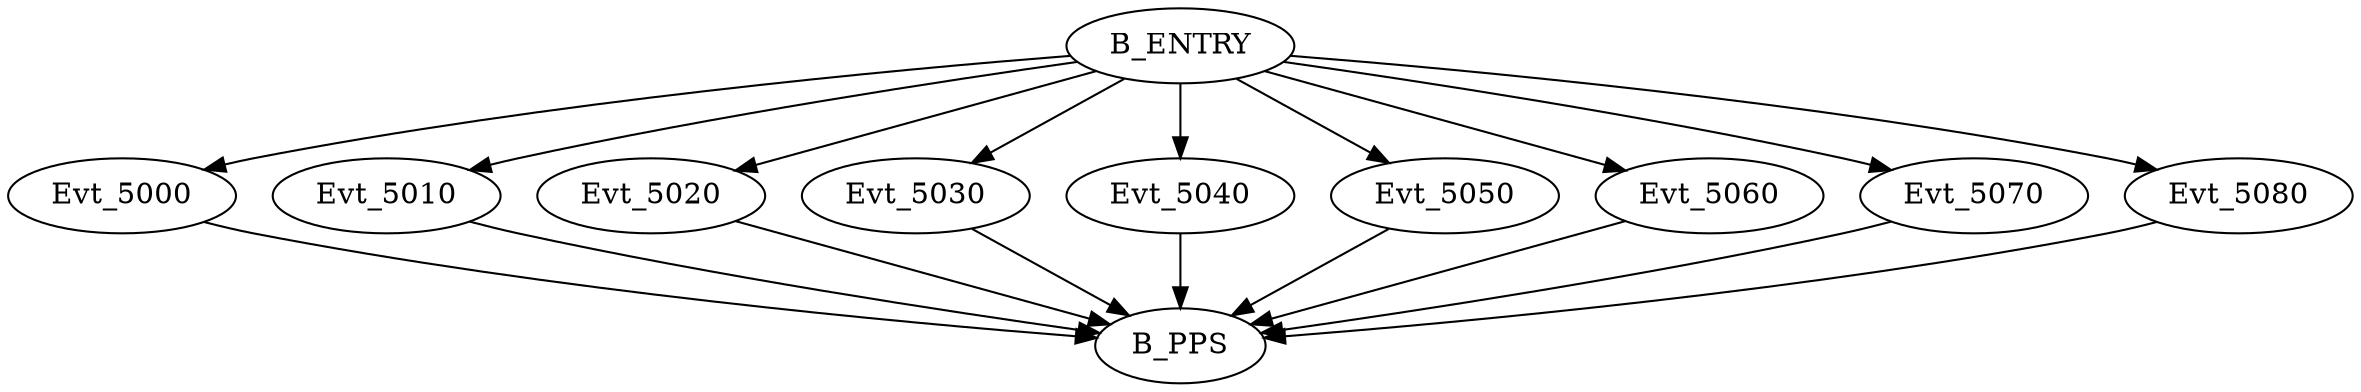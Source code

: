 digraph g {
name="multi_add";

graph []
edge  [type="defdst"];
node  [cpu="0", pattern="PPS"];

Evt_5000     [type="tmsg", toffs=0, fid=1, par="0x13"];
Evt_5010     [type="tmsg", toffs=0, fid=1, par="0x13"];
Evt_5020     [type="tmsg", toffs=0, fid=1, par="0x13"];
Evt_5030     [type="tmsg", toffs=0, fid=1, par="0x13"];
Evt_5040     [type="tmsg", toffs=0, fid=1, par="0x13"];
Evt_5050     [type="tmsg", toffs=0, fid=1, par="0x13"];
Evt_5060     [type="tmsg", toffs=0, fid=1, par="0x13"];
Evt_5070     [type="tmsg", toffs=0, fid=1, par="0x13"];
Evt_5080     [type="tmsg", toffs=0, fid=1, par="0x13"];

B_ENTRY -> Evt_5000 [type="altdst"];
B_ENTRY -> Evt_5010 [type="altdst"];
B_ENTRY -> Evt_5020 [type="altdst"];
B_ENTRY -> Evt_5030 [type="altdst"];
B_ENTRY -> Evt_5040 [type="altdst"];
B_ENTRY -> Evt_5050 [type="altdst"];
B_ENTRY -> Evt_5060 [type="altdst"];
B_ENTRY -> Evt_5070 [type="altdst"];
B_ENTRY -> Evt_5080 [type="altdst"];

Evt_5000-> B_PPS
Evt_5010-> B_PPS
Evt_5020-> B_PPS
Evt_5030-> B_PPS
Evt_5040-> B_PPS
Evt_5050-> B_PPS
Evt_5060-> B_PPS
Evt_5070-> B_PPS
Evt_5080-> B_PPS






}

